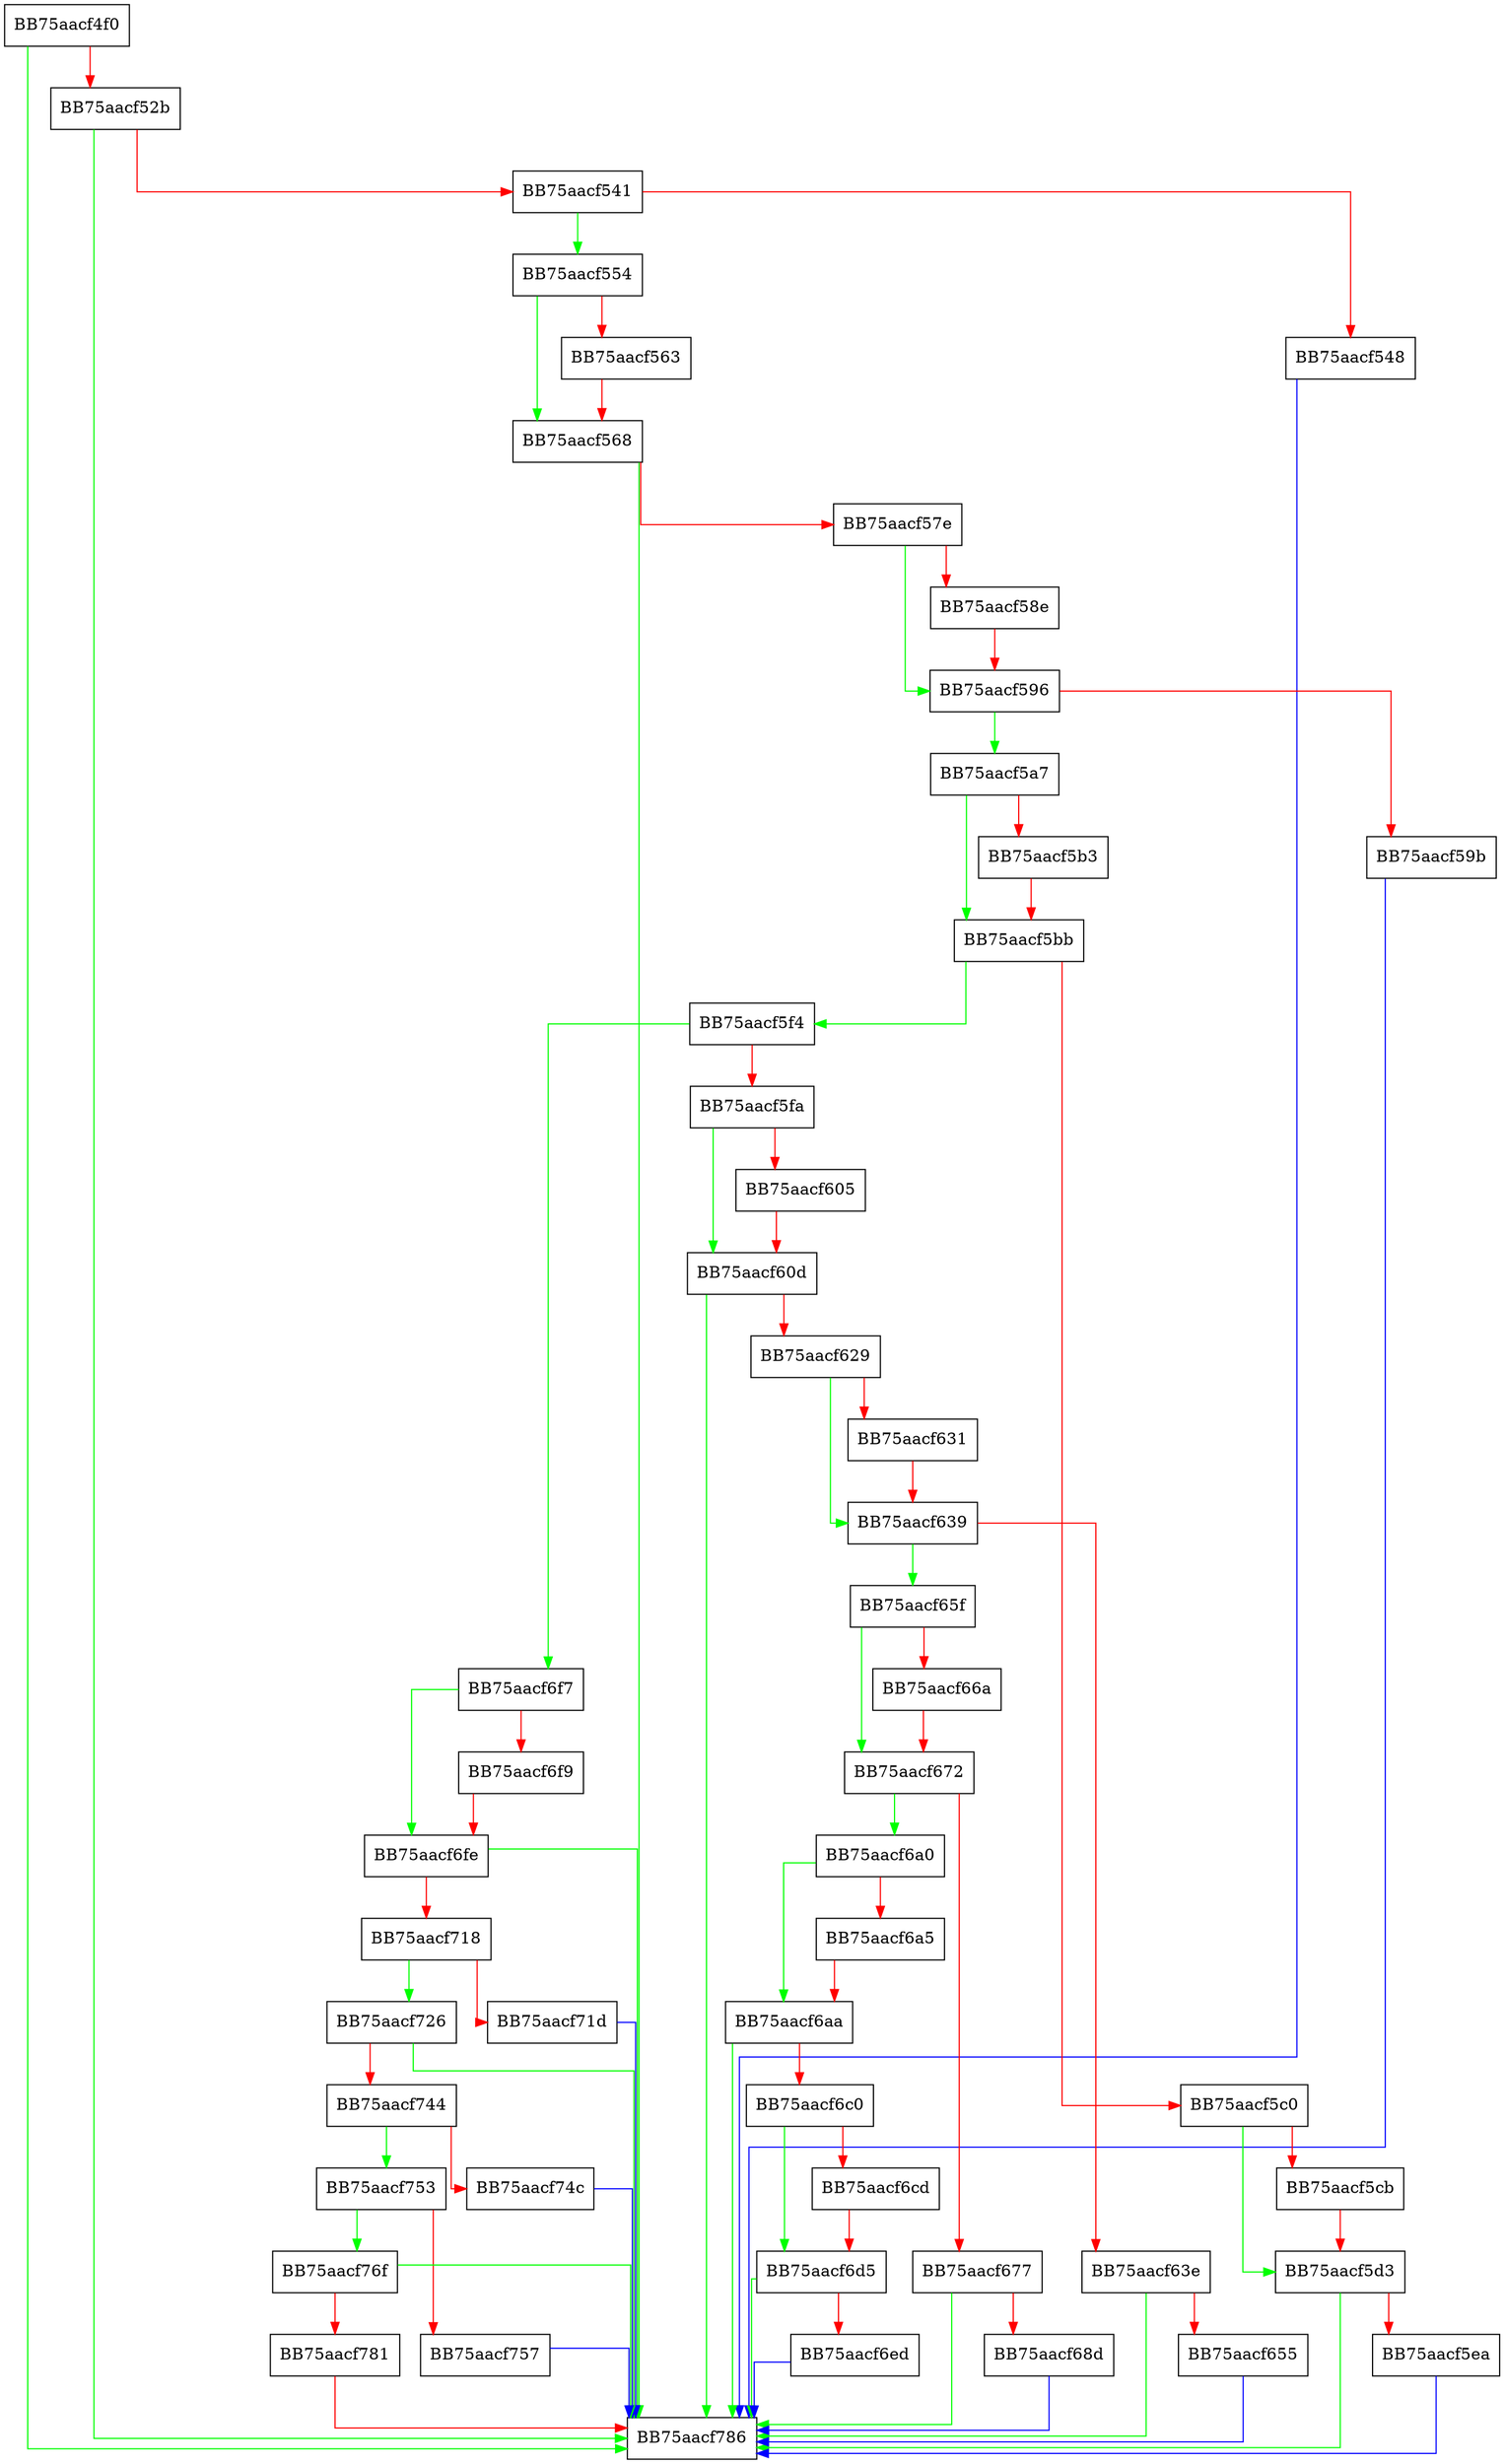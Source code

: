 digraph getLength {
  node [shape="box"];
  graph [splines=ortho];
  BB75aacf4f0 -> BB75aacf786 [color="green"];
  BB75aacf4f0 -> BB75aacf52b [color="red"];
  BB75aacf52b -> BB75aacf786 [color="green"];
  BB75aacf52b -> BB75aacf541 [color="red"];
  BB75aacf541 -> BB75aacf554 [color="green"];
  BB75aacf541 -> BB75aacf548 [color="red"];
  BB75aacf548 -> BB75aacf786 [color="blue"];
  BB75aacf554 -> BB75aacf568 [color="green"];
  BB75aacf554 -> BB75aacf563 [color="red"];
  BB75aacf563 -> BB75aacf568 [color="red"];
  BB75aacf568 -> BB75aacf786 [color="green"];
  BB75aacf568 -> BB75aacf57e [color="red"];
  BB75aacf57e -> BB75aacf596 [color="green"];
  BB75aacf57e -> BB75aacf58e [color="red"];
  BB75aacf58e -> BB75aacf596 [color="red"];
  BB75aacf596 -> BB75aacf5a7 [color="green"];
  BB75aacf596 -> BB75aacf59b [color="red"];
  BB75aacf59b -> BB75aacf786 [color="blue"];
  BB75aacf5a7 -> BB75aacf5bb [color="green"];
  BB75aacf5a7 -> BB75aacf5b3 [color="red"];
  BB75aacf5b3 -> BB75aacf5bb [color="red"];
  BB75aacf5bb -> BB75aacf5f4 [color="green"];
  BB75aacf5bb -> BB75aacf5c0 [color="red"];
  BB75aacf5c0 -> BB75aacf5d3 [color="green"];
  BB75aacf5c0 -> BB75aacf5cb [color="red"];
  BB75aacf5cb -> BB75aacf5d3 [color="red"];
  BB75aacf5d3 -> BB75aacf786 [color="green"];
  BB75aacf5d3 -> BB75aacf5ea [color="red"];
  BB75aacf5ea -> BB75aacf786 [color="blue"];
  BB75aacf5f4 -> BB75aacf6f7 [color="green"];
  BB75aacf5f4 -> BB75aacf5fa [color="red"];
  BB75aacf5fa -> BB75aacf60d [color="green"];
  BB75aacf5fa -> BB75aacf605 [color="red"];
  BB75aacf605 -> BB75aacf60d [color="red"];
  BB75aacf60d -> BB75aacf786 [color="green"];
  BB75aacf60d -> BB75aacf629 [color="red"];
  BB75aacf629 -> BB75aacf639 [color="green"];
  BB75aacf629 -> BB75aacf631 [color="red"];
  BB75aacf631 -> BB75aacf639 [color="red"];
  BB75aacf639 -> BB75aacf65f [color="green"];
  BB75aacf639 -> BB75aacf63e [color="red"];
  BB75aacf63e -> BB75aacf786 [color="green"];
  BB75aacf63e -> BB75aacf655 [color="red"];
  BB75aacf655 -> BB75aacf786 [color="blue"];
  BB75aacf65f -> BB75aacf672 [color="green"];
  BB75aacf65f -> BB75aacf66a [color="red"];
  BB75aacf66a -> BB75aacf672 [color="red"];
  BB75aacf672 -> BB75aacf6a0 [color="green"];
  BB75aacf672 -> BB75aacf677 [color="red"];
  BB75aacf677 -> BB75aacf786 [color="green"];
  BB75aacf677 -> BB75aacf68d [color="red"];
  BB75aacf68d -> BB75aacf786 [color="blue"];
  BB75aacf6a0 -> BB75aacf6aa [color="green"];
  BB75aacf6a0 -> BB75aacf6a5 [color="red"];
  BB75aacf6a5 -> BB75aacf6aa [color="red"];
  BB75aacf6aa -> BB75aacf786 [color="green"];
  BB75aacf6aa -> BB75aacf6c0 [color="red"];
  BB75aacf6c0 -> BB75aacf6d5 [color="green"];
  BB75aacf6c0 -> BB75aacf6cd [color="red"];
  BB75aacf6cd -> BB75aacf6d5 [color="red"];
  BB75aacf6d5 -> BB75aacf786 [color="green"];
  BB75aacf6d5 -> BB75aacf6ed [color="red"];
  BB75aacf6ed -> BB75aacf786 [color="blue"];
  BB75aacf6f7 -> BB75aacf6fe [color="green"];
  BB75aacf6f7 -> BB75aacf6f9 [color="red"];
  BB75aacf6f9 -> BB75aacf6fe [color="red"];
  BB75aacf6fe -> BB75aacf786 [color="green"];
  BB75aacf6fe -> BB75aacf718 [color="red"];
  BB75aacf718 -> BB75aacf726 [color="green"];
  BB75aacf718 -> BB75aacf71d [color="red"];
  BB75aacf71d -> BB75aacf786 [color="blue"];
  BB75aacf726 -> BB75aacf786 [color="green"];
  BB75aacf726 -> BB75aacf744 [color="red"];
  BB75aacf744 -> BB75aacf753 [color="green"];
  BB75aacf744 -> BB75aacf74c [color="red"];
  BB75aacf74c -> BB75aacf786 [color="blue"];
  BB75aacf753 -> BB75aacf76f [color="green"];
  BB75aacf753 -> BB75aacf757 [color="red"];
  BB75aacf757 -> BB75aacf786 [color="blue"];
  BB75aacf76f -> BB75aacf786 [color="green"];
  BB75aacf76f -> BB75aacf781 [color="red"];
  BB75aacf781 -> BB75aacf786 [color="red"];
}
